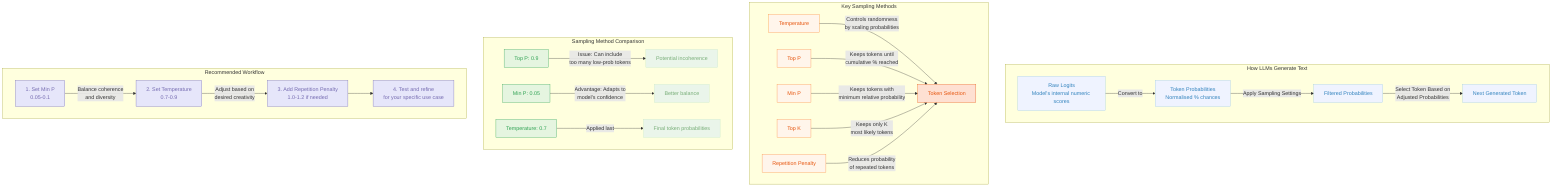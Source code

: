flowchart TD
    subgraph "How LLMs Generate Text"
        A[Raw Logits<br>Model's internal numeric scores] -->|Convert to| B[Token Probabilities<br>Normalised % chances]
        B -->|Apply Sampling Settings| C[Filtered Probabilities]
        C -->|Select Token Based on<br>Adjusted Probabilities| D[Next Generated Token]
    end

    subgraph "Key Sampling Methods"
        E[Temperature] -->|Controls randomness<br>by scaling probabilities| F[Token Selection]
        G[Top P] -->|Keeps tokens until<br>cumulative % reached| F
        H[Min P] -->|Keeps tokens with<br>minimum relative probability| F
        I[Top K] -->|Keeps only K<br>most likely tokens| F
        J[Repetition Penalty] -->|Reduces probability<br>of repeated tokens| F
    end

    subgraph "Sampling Method Comparison"
        K[Top P: 0.9] -->|Issue: Can include<br>too many low-prob tokens| L[Potential incoherence]
        M[Min P: 0.05] -->|Advantage: Adapts to<br>model's confidence| N[Better balance]
        O[Temperature: 0.7] -->|Applied last| P[Final token probabilities]
    end

    subgraph "Recommended Workflow"
        Q[1. Set Min P<br>0.05-0.1] -->|Balance coherence<br>and diversity| R[2. Set Temperature<br>0.7-0.9]
        R -->|Adjust based on<br>desired creativity| S[3. Add Repetition Penalty<br>1.0-1.2 if needed]
        S --> T[4. Test and refine<br>for your specific use case]
    end

    style A fill:#EFF3FF,stroke:#9ECAE1,color:#3182BD
    style B fill:#EFF3FF,stroke:#9ECAE1,color:#3182BD
    style C fill:#EFF3FF,stroke:#9ECAE1,color:#3182BD
    style D fill:#EFF3FF,stroke:#9ECAE1,color:#3182BD

    style E fill:#FFF5EB,stroke:#FD8D3C,color:#E6550D
    style F fill:#FEE0D2,stroke:#E6550D,color:#E6550D
    style G fill:#FFF5EB,stroke:#FD8D3C,color:#E6550D
    style H fill:#FFF5EB,stroke:#FD8D3C,color:#E6550D
    style I fill:#FFF5EB,stroke:#FD8D3C,color:#E6550D
    style J fill:#FFF5EB,stroke:#FD8D3C,color:#E6550D

    style K fill:#E5F5E0,stroke:#31A354,color:#31A354
    style L fill:#EAF5EA,stroke:#C6E7C6,color:#77AD77
    style M fill:#E5F5E0,stroke:#31A354,color:#31A354
    style N fill:#EAF5EA,stroke:#C6E7C6,color:#77AD77
    style O fill:#E5F5E0,stroke:#31A354,color:#31A354
    style P fill:#EAF5EA,stroke:#C6E7C6,color:#77AD77

    style Q fill:#E6E6FA,stroke:#756BB1,color:#756BB1
    style R fill:#E6E6FA,stroke:#756BB1,color:#756BB1
    style S fill:#E6E6FA,stroke:#756BB1,color:#756BB1
    style T fill:#E6E6FA,stroke:#756BB1,color:#756BB1